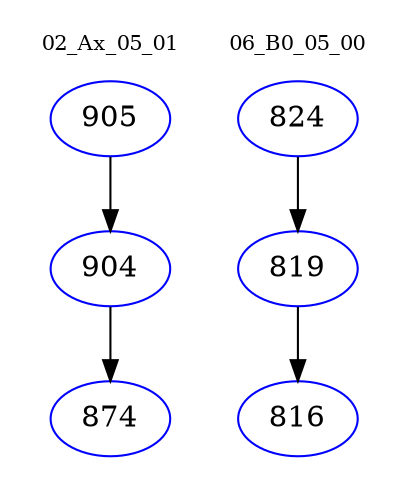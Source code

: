 digraph{
subgraph cluster_0 {
color = white
label = "02_Ax_05_01";
fontsize=10;
T0_905 [label="905", color="blue"]
T0_905 -> T0_904 [color="black"]
T0_904 [label="904", color="blue"]
T0_904 -> T0_874 [color="black"]
T0_874 [label="874", color="blue"]
}
subgraph cluster_1 {
color = white
label = "06_B0_05_00";
fontsize=10;
T1_824 [label="824", color="blue"]
T1_824 -> T1_819 [color="black"]
T1_819 [label="819", color="blue"]
T1_819 -> T1_816 [color="black"]
T1_816 [label="816", color="blue"]
}
}
